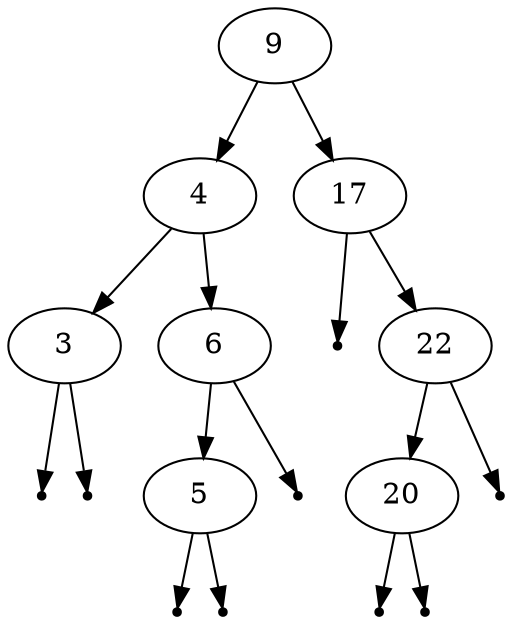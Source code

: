 digraph BST {
  9 -> 4
  9 -> 17
  4 -> 3
  4 -> 6
  3 -> null_3_left
  3 -> null_3_right
  null_3_left [shape=point]
  null_3_right [shape=point]
  6 -> 5
  6 -> null_6_right
  5 -> null_5_left
  5 -> null_5_right
  null_5_left [shape=point]
  null_5_right [shape=point]
  null_6_right [shape=point]
  17 -> null_17_left
  17 -> 22
  null_17_left [shape=point]
  22 -> 20
  22 -> null_22_right
  20 -> null_20_left
  20 -> null_20_right
  null_20_left [shape=point]
  null_20_right [shape=point]
  null_22_right [shape=point]
}
